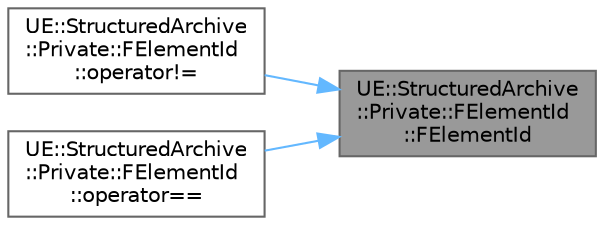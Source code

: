 digraph "UE::StructuredArchive::Private::FElementId::FElementId"
{
 // INTERACTIVE_SVG=YES
 // LATEX_PDF_SIZE
  bgcolor="transparent";
  edge [fontname=Helvetica,fontsize=10,labelfontname=Helvetica,labelfontsize=10];
  node [fontname=Helvetica,fontsize=10,shape=box,height=0.2,width=0.4];
  rankdir="RL";
  Node1 [id="Node000001",label="UE::StructuredArchive\l::Private::FElementId\l::FElementId",height=0.2,width=0.4,color="gray40", fillcolor="grey60", style="filled", fontcolor="black",tooltip=" "];
  Node1 -> Node2 [id="edge1_Node000001_Node000002",dir="back",color="steelblue1",style="solid",tooltip=" "];
  Node2 [id="Node000002",label="UE::StructuredArchive\l::Private::FElementId\l::operator!=",height=0.2,width=0.4,color="grey40", fillcolor="white", style="filled",URL="$d0/d97/structUE_1_1StructuredArchive_1_1Private_1_1FElementId.html#a2e8de7622ab679620f34f0338974d301",tooltip=" "];
  Node1 -> Node3 [id="edge2_Node000001_Node000003",dir="back",color="steelblue1",style="solid",tooltip=" "];
  Node3 [id="Node000003",label="UE::StructuredArchive\l::Private::FElementId\l::operator==",height=0.2,width=0.4,color="grey40", fillcolor="white", style="filled",URL="$d0/d97/structUE_1_1StructuredArchive_1_1Private_1_1FElementId.html#aaad2a360388d39f95652aad05a9bffd4",tooltip=" "];
}
